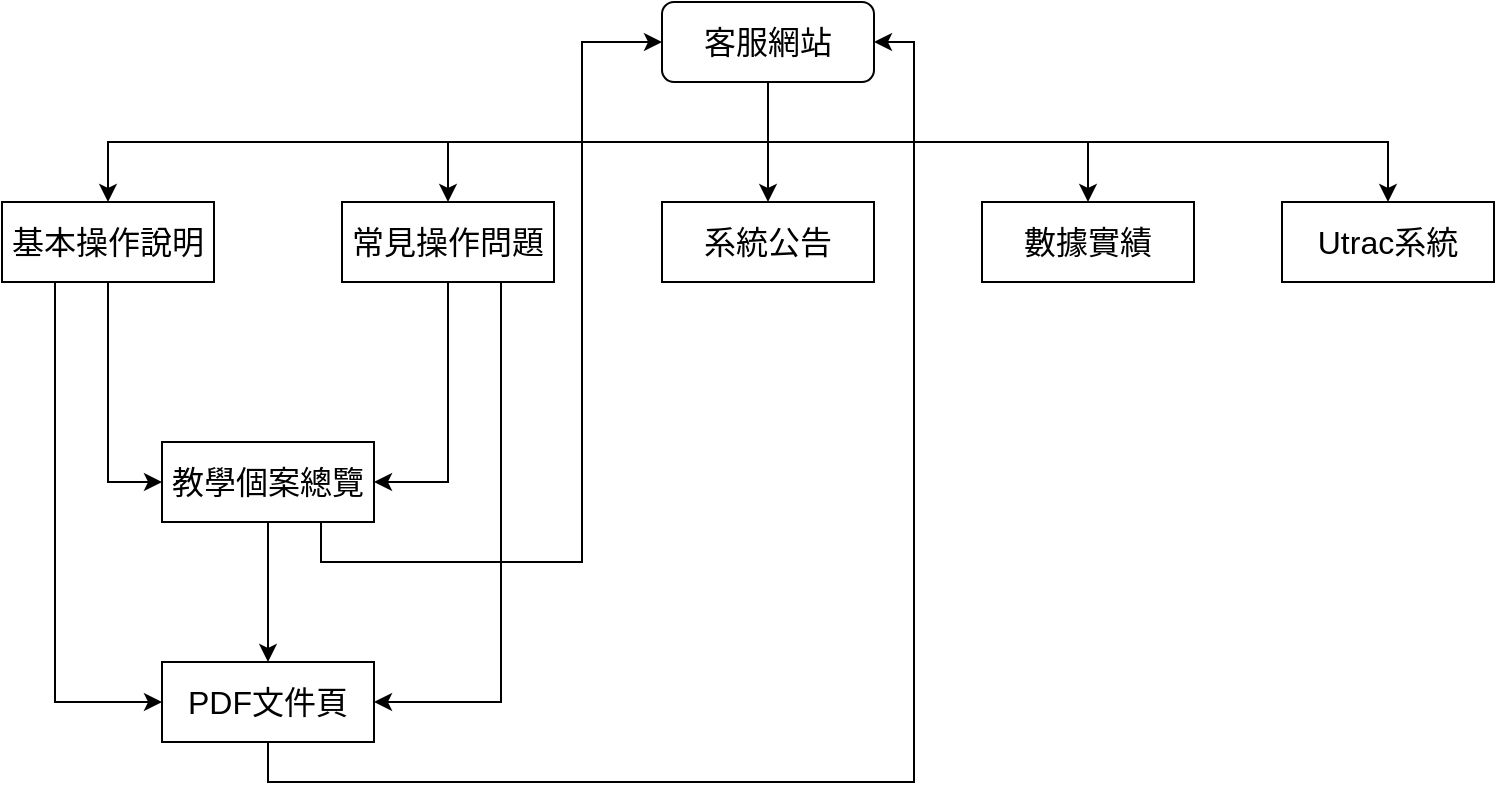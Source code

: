 <mxfile version="14.6.13" type="github" pages="3">
  <diagram id="bK70LEa8pTaSYF2jA3d7" name="Page-1">
    <mxGraphModel dx="1038" dy="564" grid="1" gridSize="10" guides="1" tooltips="1" connect="1" arrows="1" fold="1" page="1" pageScale="1" pageWidth="827" pageHeight="1169" math="0" shadow="0">
      <root>
        <mxCell id="0" />
        <mxCell id="1" parent="0" />
        <mxCell id="UIisKfBNjqdb2Amnbn5_-1" value="" style="edgeStyle=orthogonalEdgeStyle;rounded=0;orthogonalLoop=1;jettySize=auto;html=1;fontSize=16;" edge="1" parent="1" source="UIisKfBNjqdb2Amnbn5_-6" target="UIisKfBNjqdb2Amnbn5_-13">
          <mxGeometry relative="1" as="geometry" />
        </mxCell>
        <mxCell id="UIisKfBNjqdb2Amnbn5_-2" style="edgeStyle=orthogonalEdgeStyle;rounded=0;orthogonalLoop=1;jettySize=auto;html=1;exitX=0.5;exitY=1;exitDx=0;exitDy=0;entryX=0.5;entryY=0;entryDx=0;entryDy=0;fontSize=16;" edge="1" parent="1" source="UIisKfBNjqdb2Amnbn5_-6" target="UIisKfBNjqdb2Amnbn5_-9">
          <mxGeometry relative="1" as="geometry" />
        </mxCell>
        <mxCell id="UIisKfBNjqdb2Amnbn5_-3" style="edgeStyle=orthogonalEdgeStyle;rounded=0;orthogonalLoop=1;jettySize=auto;html=1;entryX=0.5;entryY=0;entryDx=0;entryDy=0;fontSize=16;" edge="1" parent="1" target="UIisKfBNjqdb2Amnbn5_-12">
          <mxGeometry relative="1" as="geometry">
            <mxPoint x="443" y="380" as="sourcePoint" />
            <Array as="points">
              <mxPoint x="443" y="410" />
              <mxPoint x="283" y="410" />
            </Array>
          </mxGeometry>
        </mxCell>
        <mxCell id="UIisKfBNjqdb2Amnbn5_-4" style="edgeStyle=orthogonalEdgeStyle;rounded=0;orthogonalLoop=1;jettySize=auto;html=1;exitX=0.5;exitY=1;exitDx=0;exitDy=0;entryX=0.5;entryY=0;entryDx=0;entryDy=0;fontSize=16;" edge="1" parent="1" source="UIisKfBNjqdb2Amnbn5_-6" target="UIisKfBNjqdb2Amnbn5_-14">
          <mxGeometry relative="1" as="geometry" />
        </mxCell>
        <mxCell id="UIisKfBNjqdb2Amnbn5_-5" style="edgeStyle=orthogonalEdgeStyle;rounded=0;orthogonalLoop=1;jettySize=auto;html=1;exitX=0.5;exitY=1;exitDx=0;exitDy=0;entryX=0.5;entryY=0;entryDx=0;entryDy=0;fontSize=16;" edge="1" parent="1" source="UIisKfBNjqdb2Amnbn5_-6" target="UIisKfBNjqdb2Amnbn5_-15">
          <mxGeometry relative="1" as="geometry" />
        </mxCell>
        <mxCell id="UIisKfBNjqdb2Amnbn5_-6" value="客服網站" style="rounded=1;whiteSpace=wrap;html=1;fontSize=16;" vertex="1" parent="1">
          <mxGeometry x="390" y="340" width="106" height="40" as="geometry" />
        </mxCell>
        <mxCell id="UIisKfBNjqdb2Amnbn5_-7" style="edgeStyle=orthogonalEdgeStyle;rounded=0;orthogonalLoop=1;jettySize=auto;html=1;exitX=0.5;exitY=1;exitDx=0;exitDy=0;entryX=0;entryY=0.5;entryDx=0;entryDy=0;fontSize=16;" edge="1" parent="1" source="UIisKfBNjqdb2Amnbn5_-9" target="UIisKfBNjqdb2Amnbn5_-18">
          <mxGeometry relative="1" as="geometry" />
        </mxCell>
        <mxCell id="UIisKfBNjqdb2Amnbn5_-8" style="edgeStyle=orthogonalEdgeStyle;rounded=0;orthogonalLoop=1;jettySize=auto;html=1;exitX=0.25;exitY=1;exitDx=0;exitDy=0;entryX=0;entryY=0.5;entryDx=0;entryDy=0;fontSize=16;" edge="1" parent="1" source="UIisKfBNjqdb2Amnbn5_-9" target="UIisKfBNjqdb2Amnbn5_-20">
          <mxGeometry relative="1" as="geometry" />
        </mxCell>
        <mxCell id="UIisKfBNjqdb2Amnbn5_-9" value="基本操作說明" style="rounded=1;whiteSpace=wrap;html=1;fontSize=16;arcSize=0;" vertex="1" parent="1">
          <mxGeometry x="60" y="440" width="106" height="40" as="geometry" />
        </mxCell>
        <mxCell id="UIisKfBNjqdb2Amnbn5_-10" style="edgeStyle=orthogonalEdgeStyle;rounded=0;orthogonalLoop=1;jettySize=auto;html=1;exitX=0.5;exitY=1;exitDx=0;exitDy=0;entryX=1;entryY=0.5;entryDx=0;entryDy=0;fontSize=16;" edge="1" parent="1" source="UIisKfBNjqdb2Amnbn5_-12" target="UIisKfBNjqdb2Amnbn5_-18">
          <mxGeometry relative="1" as="geometry" />
        </mxCell>
        <mxCell id="UIisKfBNjqdb2Amnbn5_-11" style="edgeStyle=orthogonalEdgeStyle;rounded=0;orthogonalLoop=1;jettySize=auto;html=1;exitX=0.75;exitY=1;exitDx=0;exitDy=0;entryX=1;entryY=0.5;entryDx=0;entryDy=0;fontSize=16;" edge="1" parent="1" source="UIisKfBNjqdb2Amnbn5_-12" target="UIisKfBNjqdb2Amnbn5_-20">
          <mxGeometry relative="1" as="geometry" />
        </mxCell>
        <mxCell id="UIisKfBNjqdb2Amnbn5_-12" value="常見操作問題" style="rounded=1;whiteSpace=wrap;html=1;fontSize=16;arcSize=0;" vertex="1" parent="1">
          <mxGeometry x="230" y="440" width="106" height="40" as="geometry" />
        </mxCell>
        <mxCell id="UIisKfBNjqdb2Amnbn5_-13" value="系統公告" style="rounded=1;whiteSpace=wrap;html=1;fontSize=16;arcSize=0;" vertex="1" parent="1">
          <mxGeometry x="390" y="440" width="106" height="40" as="geometry" />
        </mxCell>
        <mxCell id="UIisKfBNjqdb2Amnbn5_-14" value="數據實績" style="rounded=1;whiteSpace=wrap;html=1;fontSize=16;arcSize=0;" vertex="1" parent="1">
          <mxGeometry x="550" y="440" width="106" height="40" as="geometry" />
        </mxCell>
        <mxCell id="UIisKfBNjqdb2Amnbn5_-15" value="Utrac系統" style="rounded=1;whiteSpace=wrap;html=1;fontSize=16;arcSize=0;" vertex="1" parent="1">
          <mxGeometry x="700" y="440" width="106" height="40" as="geometry" />
        </mxCell>
        <mxCell id="UIisKfBNjqdb2Amnbn5_-16" style="edgeStyle=orthogonalEdgeStyle;rounded=0;orthogonalLoop=1;jettySize=auto;html=1;exitX=0.5;exitY=1;exitDx=0;exitDy=0;entryX=0.5;entryY=0;entryDx=0;entryDy=0;fontSize=16;" edge="1" parent="1" source="UIisKfBNjqdb2Amnbn5_-18" target="UIisKfBNjqdb2Amnbn5_-20">
          <mxGeometry relative="1" as="geometry" />
        </mxCell>
        <mxCell id="UIisKfBNjqdb2Amnbn5_-17" style="edgeStyle=orthogonalEdgeStyle;rounded=0;orthogonalLoop=1;jettySize=auto;html=1;exitX=0.75;exitY=1;exitDx=0;exitDy=0;entryX=0;entryY=0.5;entryDx=0;entryDy=0;fontSize=16;" edge="1" parent="1" source="UIisKfBNjqdb2Amnbn5_-18" target="UIisKfBNjqdb2Amnbn5_-6">
          <mxGeometry relative="1" as="geometry">
            <Array as="points">
              <mxPoint x="220" y="620" />
              <mxPoint x="350" y="620" />
              <mxPoint x="350" y="360" />
            </Array>
          </mxGeometry>
        </mxCell>
        <mxCell id="UIisKfBNjqdb2Amnbn5_-18" value="教學個案總覽" style="rounded=1;whiteSpace=wrap;html=1;fontSize=16;arcSize=0;" vertex="1" parent="1">
          <mxGeometry x="140" y="560" width="106" height="40" as="geometry" />
        </mxCell>
        <mxCell id="UIisKfBNjqdb2Amnbn5_-19" style="edgeStyle=orthogonalEdgeStyle;rounded=0;orthogonalLoop=1;jettySize=auto;html=1;exitX=0.5;exitY=1;exitDx=0;exitDy=0;entryX=1;entryY=0.5;entryDx=0;entryDy=0;fontSize=16;" edge="1" parent="1" source="UIisKfBNjqdb2Amnbn5_-20" target="UIisKfBNjqdb2Amnbn5_-6">
          <mxGeometry relative="1" as="geometry" />
        </mxCell>
        <mxCell id="UIisKfBNjqdb2Amnbn5_-20" value="PDF文件頁" style="rounded=1;whiteSpace=wrap;html=1;fontSize=16;arcSize=0;" vertex="1" parent="1">
          <mxGeometry x="140" y="670" width="106" height="40" as="geometry" />
        </mxCell>
      </root>
    </mxGraphModel>
  </diagram>
  <diagram name="V1架構" id="xat-Mu_vWtGQXRAsiRks">
    <mxGraphModel dx="1038" dy="564" grid="1" gridSize="10" guides="1" tooltips="1" connect="1" arrows="1" fold="1" page="1" pageScale="1" pageWidth="827" pageHeight="1169" math="0" shadow="0">
      <root>
        <mxCell id="NK_LnD1ayLO3b4Zm_uxt-0" />
        <mxCell id="NK_LnD1ayLO3b4Zm_uxt-1" parent="NK_LnD1ayLO3b4Zm_uxt-0" />
        <mxCell id="1ZGXb1lvuUT7SftnG_Mi-25" value="" style="edgeStyle=orthogonalEdgeStyle;rounded=0;orthogonalLoop=1;jettySize=auto;html=1;fontSize=16;" parent="NK_LnD1ayLO3b4Zm_uxt-1" source="NK_LnD1ayLO3b4Zm_uxt-3" target="1ZGXb1lvuUT7SftnG_Mi-2" edge="1">
          <mxGeometry relative="1" as="geometry" />
        </mxCell>
        <mxCell id="1ZGXb1lvuUT7SftnG_Mi-26" style="edgeStyle=orthogonalEdgeStyle;rounded=0;orthogonalLoop=1;jettySize=auto;html=1;exitX=0.5;exitY=1;exitDx=0;exitDy=0;entryX=0.5;entryY=0;entryDx=0;entryDy=0;fontSize=16;" parent="NK_LnD1ayLO3b4Zm_uxt-1" source="NK_LnD1ayLO3b4Zm_uxt-3" target="1ZGXb1lvuUT7SftnG_Mi-0" edge="1">
          <mxGeometry relative="1" as="geometry" />
        </mxCell>
        <mxCell id="1ZGXb1lvuUT7SftnG_Mi-27" style="edgeStyle=orthogonalEdgeStyle;rounded=0;orthogonalLoop=1;jettySize=auto;html=1;entryX=0.5;entryY=0;entryDx=0;entryDy=0;fontSize=16;" parent="NK_LnD1ayLO3b4Zm_uxt-1" target="1ZGXb1lvuUT7SftnG_Mi-1" edge="1">
          <mxGeometry relative="1" as="geometry">
            <mxPoint x="443" y="380" as="sourcePoint" />
            <Array as="points">
              <mxPoint x="443" y="410" />
              <mxPoint x="283" y="410" />
            </Array>
          </mxGeometry>
        </mxCell>
        <mxCell id="1ZGXb1lvuUT7SftnG_Mi-28" style="edgeStyle=orthogonalEdgeStyle;rounded=0;orthogonalLoop=1;jettySize=auto;html=1;exitX=0.5;exitY=1;exitDx=0;exitDy=0;entryX=0.5;entryY=0;entryDx=0;entryDy=0;fontSize=16;" parent="NK_LnD1ayLO3b4Zm_uxt-1" source="NK_LnD1ayLO3b4Zm_uxt-3" target="1ZGXb1lvuUT7SftnG_Mi-3" edge="1">
          <mxGeometry relative="1" as="geometry" />
        </mxCell>
        <mxCell id="1ZGXb1lvuUT7SftnG_Mi-29" style="edgeStyle=orthogonalEdgeStyle;rounded=0;orthogonalLoop=1;jettySize=auto;html=1;exitX=0.5;exitY=1;exitDx=0;exitDy=0;entryX=0.5;entryY=0;entryDx=0;entryDy=0;fontSize=16;" parent="NK_LnD1ayLO3b4Zm_uxt-1" source="NK_LnD1ayLO3b4Zm_uxt-3" target="1ZGXb1lvuUT7SftnG_Mi-4" edge="1">
          <mxGeometry relative="1" as="geometry" />
        </mxCell>
        <mxCell id="NK_LnD1ayLO3b4Zm_uxt-3" value="客服網站" style="rounded=1;whiteSpace=wrap;html=1;fontSize=16;" parent="NK_LnD1ayLO3b4Zm_uxt-1" vertex="1">
          <mxGeometry x="390" y="340" width="106" height="40" as="geometry" />
        </mxCell>
        <mxCell id="1ZGXb1lvuUT7SftnG_Mi-31" style="edgeStyle=orthogonalEdgeStyle;rounded=0;orthogonalLoop=1;jettySize=auto;html=1;exitX=0.5;exitY=1;exitDx=0;exitDy=0;entryX=0;entryY=0.5;entryDx=0;entryDy=0;fontSize=16;" parent="NK_LnD1ayLO3b4Zm_uxt-1" source="1ZGXb1lvuUT7SftnG_Mi-0" target="1ZGXb1lvuUT7SftnG_Mi-30" edge="1">
          <mxGeometry relative="1" as="geometry" />
        </mxCell>
        <mxCell id="1ZGXb1lvuUT7SftnG_Mi-37" style="edgeStyle=orthogonalEdgeStyle;rounded=0;orthogonalLoop=1;jettySize=auto;html=1;exitX=0.25;exitY=1;exitDx=0;exitDy=0;entryX=0;entryY=0.5;entryDx=0;entryDy=0;fontSize=16;" parent="NK_LnD1ayLO3b4Zm_uxt-1" source="1ZGXb1lvuUT7SftnG_Mi-0" target="1ZGXb1lvuUT7SftnG_Mi-33" edge="1">
          <mxGeometry relative="1" as="geometry" />
        </mxCell>
        <mxCell id="1ZGXb1lvuUT7SftnG_Mi-0" value="基本操作說明" style="rounded=1;whiteSpace=wrap;html=1;fontSize=16;arcSize=0;" parent="NK_LnD1ayLO3b4Zm_uxt-1" vertex="1">
          <mxGeometry x="60" y="440" width="106" height="40" as="geometry" />
        </mxCell>
        <mxCell id="1ZGXb1lvuUT7SftnG_Mi-32" style="edgeStyle=orthogonalEdgeStyle;rounded=0;orthogonalLoop=1;jettySize=auto;html=1;exitX=0.5;exitY=1;exitDx=0;exitDy=0;entryX=1;entryY=0.5;entryDx=0;entryDy=0;fontSize=16;" parent="NK_LnD1ayLO3b4Zm_uxt-1" source="1ZGXb1lvuUT7SftnG_Mi-1" target="1ZGXb1lvuUT7SftnG_Mi-30" edge="1">
          <mxGeometry relative="1" as="geometry" />
        </mxCell>
        <mxCell id="1ZGXb1lvuUT7SftnG_Mi-38" style="edgeStyle=orthogonalEdgeStyle;rounded=0;orthogonalLoop=1;jettySize=auto;html=1;exitX=0.75;exitY=1;exitDx=0;exitDy=0;entryX=1;entryY=0.5;entryDx=0;entryDy=0;fontSize=16;" parent="NK_LnD1ayLO3b4Zm_uxt-1" source="1ZGXb1lvuUT7SftnG_Mi-1" target="1ZGXb1lvuUT7SftnG_Mi-33" edge="1">
          <mxGeometry relative="1" as="geometry" />
        </mxCell>
        <mxCell id="1ZGXb1lvuUT7SftnG_Mi-1" value="常見操作問題" style="rounded=1;whiteSpace=wrap;html=1;fontSize=16;arcSize=0;" parent="NK_LnD1ayLO3b4Zm_uxt-1" vertex="1">
          <mxGeometry x="230" y="440" width="106" height="40" as="geometry" />
        </mxCell>
        <mxCell id="1ZGXb1lvuUT7SftnG_Mi-2" value="系統公告" style="rounded=1;whiteSpace=wrap;html=1;fontSize=16;arcSize=0;" parent="NK_LnD1ayLO3b4Zm_uxt-1" vertex="1">
          <mxGeometry x="390" y="440" width="106" height="40" as="geometry" />
        </mxCell>
        <mxCell id="1ZGXb1lvuUT7SftnG_Mi-3" value="數據實績" style="rounded=1;whiteSpace=wrap;html=1;fontSize=16;arcSize=0;" parent="NK_LnD1ayLO3b4Zm_uxt-1" vertex="1">
          <mxGeometry x="550" y="440" width="106" height="40" as="geometry" />
        </mxCell>
        <mxCell id="1ZGXb1lvuUT7SftnG_Mi-4" value="Utrac系統" style="rounded=1;whiteSpace=wrap;html=1;fontSize=16;arcSize=0;" parent="NK_LnD1ayLO3b4Zm_uxt-1" vertex="1">
          <mxGeometry x="700" y="440" width="106" height="40" as="geometry" />
        </mxCell>
        <mxCell id="1ZGXb1lvuUT7SftnG_Mi-34" style="edgeStyle=orthogonalEdgeStyle;rounded=0;orthogonalLoop=1;jettySize=auto;html=1;exitX=0.5;exitY=1;exitDx=0;exitDy=0;entryX=0.5;entryY=0;entryDx=0;entryDy=0;fontSize=16;" parent="NK_LnD1ayLO3b4Zm_uxt-1" source="1ZGXb1lvuUT7SftnG_Mi-30" target="1ZGXb1lvuUT7SftnG_Mi-33" edge="1">
          <mxGeometry relative="1" as="geometry" />
        </mxCell>
        <mxCell id="1ZGXb1lvuUT7SftnG_Mi-36" style="edgeStyle=orthogonalEdgeStyle;rounded=0;orthogonalLoop=1;jettySize=auto;html=1;exitX=0.75;exitY=1;exitDx=0;exitDy=0;entryX=0;entryY=0.5;entryDx=0;entryDy=0;fontSize=16;" parent="NK_LnD1ayLO3b4Zm_uxt-1" source="1ZGXb1lvuUT7SftnG_Mi-30" target="NK_LnD1ayLO3b4Zm_uxt-3" edge="1">
          <mxGeometry relative="1" as="geometry">
            <Array as="points">
              <mxPoint x="220" y="620" />
              <mxPoint x="350" y="620" />
              <mxPoint x="350" y="360" />
            </Array>
          </mxGeometry>
        </mxCell>
        <mxCell id="1ZGXb1lvuUT7SftnG_Mi-30" value="文件總覽" style="rounded=1;whiteSpace=wrap;html=1;fontSize=16;arcSize=0;" parent="NK_LnD1ayLO3b4Zm_uxt-1" vertex="1">
          <mxGeometry x="140" y="560" width="106" height="40" as="geometry" />
        </mxCell>
        <mxCell id="1ZGXb1lvuUT7SftnG_Mi-35" style="edgeStyle=orthogonalEdgeStyle;rounded=0;orthogonalLoop=1;jettySize=auto;html=1;exitX=0.5;exitY=1;exitDx=0;exitDy=0;entryX=1;entryY=0.5;entryDx=0;entryDy=0;fontSize=16;" parent="NK_LnD1ayLO3b4Zm_uxt-1" source="1ZGXb1lvuUT7SftnG_Mi-33" target="NK_LnD1ayLO3b4Zm_uxt-3" edge="1">
          <mxGeometry relative="1" as="geometry" />
        </mxCell>
        <mxCell id="1ZGXb1lvuUT7SftnG_Mi-33" value="PDF文件頁" style="rounded=1;whiteSpace=wrap;html=1;fontSize=16;arcSize=0;" parent="NK_LnD1ayLO3b4Zm_uxt-1" vertex="1">
          <mxGeometry x="140" y="670" width="106" height="40" as="geometry" />
        </mxCell>
        <mxCell id="QB9Qafex_bKBNdCspL0p-1" style="edgeStyle=orthogonalEdgeStyle;rounded=0;orthogonalLoop=1;jettySize=auto;html=1;exitX=0.5;exitY=1;exitDx=0;exitDy=0;entryX=0.5;entryY=0;entryDx=0;entryDy=0;fillColor=#f8cecc;strokeColor=#b85450;" parent="NK_LnD1ayLO3b4Zm_uxt-1" source="QB9Qafex_bKBNdCspL0p-0" target="NK_LnD1ayLO3b4Zm_uxt-3" edge="1">
          <mxGeometry relative="1" as="geometry" />
        </mxCell>
        <mxCell id="QB9Qafex_bKBNdCspL0p-2" style="edgeStyle=orthogonalEdgeStyle;rounded=0;orthogonalLoop=1;jettySize=auto;html=1;exitX=0;exitY=0.5;exitDx=0;exitDy=0;entryX=0.25;entryY=1;entryDx=0;entryDy=0;fillColor=#f8cecc;strokeColor=#b85450;" parent="NK_LnD1ayLO3b4Zm_uxt-1" source="QB9Qafex_bKBNdCspL0p-0" target="1ZGXb1lvuUT7SftnG_Mi-33" edge="1">
          <mxGeometry relative="1" as="geometry">
            <Array as="points">
              <mxPoint x="30" y="290" />
              <mxPoint x="30" y="730" />
              <mxPoint x="167" y="730" />
            </Array>
          </mxGeometry>
        </mxCell>
        <mxCell id="QB9Qafex_bKBNdCspL0p-0" value="&lt;div&gt;WebITR&lt;/div&gt;&lt;div&gt;小幫手&lt;/div&gt;" style="rounded=1;whiteSpace=wrap;html=1;fontSize=16;" parent="NK_LnD1ayLO3b4Zm_uxt-1" vertex="1">
          <mxGeometry x="390" y="270" width="106" height="40" as="geometry" />
        </mxCell>
      </root>
    </mxGraphModel>
  </diagram>
  <diagram id="YEdGIfADDMSXA9HclvnI" name="Page-3">
    <mxGraphModel dx="1038" dy="564" grid="1" gridSize="10" guides="1" tooltips="1" connect="1" arrows="1" fold="1" page="1" pageScale="1" pageWidth="827" pageHeight="1169" math="0" shadow="0">
      <root>
        <mxCell id="JhjHstdGSdgShTpdr1XO-0" />
        <mxCell id="JhjHstdGSdgShTpdr1XO-1" parent="JhjHstdGSdgShTpdr1XO-0" />
        <mxCell id="SRMEIvwDyurq1VHwNi14-11" style="edgeStyle=orthogonalEdgeStyle;rounded=0;orthogonalLoop=1;jettySize=auto;html=1;exitX=1;exitY=0.5;exitDx=0;exitDy=0;entryX=0;entryY=0.5;entryDx=0;entryDy=0;fontFamily=Helvetica;fontSize=19;" parent="JhjHstdGSdgShTpdr1XO-1" source="SRMEIvwDyurq1VHwNi14-1" target="SRMEIvwDyurq1VHwNi14-7" edge="1">
          <mxGeometry relative="1" as="geometry" />
        </mxCell>
        <mxCell id="SRMEIvwDyurq1VHwNi14-1" value="" style="ellipse;whiteSpace=wrap;html=1;" parent="JhjHstdGSdgShTpdr1XO-1" vertex="1">
          <mxGeometry x="280" y="150" width="20" height="20" as="geometry" />
        </mxCell>
        <mxCell id="SRMEIvwDyurq1VHwNi14-2" value="客服網站V1上線時程" style="text;html=1;resizable=0;autosize=1;align=center;verticalAlign=middle;points=[];fillColor=none;strokeColor=none;rounded=0;fontFamily=Helvetica;fontSize=19;" parent="JhjHstdGSdgShTpdr1XO-1" vertex="1">
          <mxGeometry x="40" y="40" width="190" height="30" as="geometry" />
        </mxCell>
        <mxCell id="SRMEIvwDyurq1VHwNi14-3" value="0521" style="text;html=1;resizable=0;autosize=1;align=center;verticalAlign=middle;points=[];fillColor=none;strokeColor=none;rounded=0;fontFamily=Helvetica;fontSize=19;" parent="JhjHstdGSdgShTpdr1XO-1" vertex="1">
          <mxGeometry x="260" y="170" width="60" height="30" as="geometry" />
        </mxCell>
        <mxCell id="SRMEIvwDyurq1VHwNi14-12" style="edgeStyle=orthogonalEdgeStyle;rounded=0;orthogonalLoop=1;jettySize=auto;html=1;exitX=1;exitY=0.5;exitDx=0;exitDy=0;entryX=0;entryY=0.5;entryDx=0;entryDy=0;fontFamily=Helvetica;fontSize=19;" parent="JhjHstdGSdgShTpdr1XO-1" source="SRMEIvwDyurq1VHwNi14-7" target="SRMEIvwDyurq1VHwNi14-9" edge="1">
          <mxGeometry relative="1" as="geometry" />
        </mxCell>
        <mxCell id="SRMEIvwDyurq1VHwNi14-7" value="" style="ellipse;whiteSpace=wrap;html=1;" parent="JhjHstdGSdgShTpdr1XO-1" vertex="1">
          <mxGeometry x="510" y="150" width="20" height="20" as="geometry" />
        </mxCell>
        <mxCell id="SRMEIvwDyurq1VHwNi14-8" value="0524" style="text;html=1;resizable=0;autosize=1;align=center;verticalAlign=middle;points=[];fillColor=none;strokeColor=none;rounded=0;fontFamily=Helvetica;fontSize=19;" parent="JhjHstdGSdgShTpdr1XO-1" vertex="1">
          <mxGeometry x="490" y="170" width="60" height="30" as="geometry" />
        </mxCell>
        <mxCell id="SRMEIvwDyurq1VHwNi14-9" value="" style="ellipse;whiteSpace=wrap;html=1;" parent="JhjHstdGSdgShTpdr1XO-1" vertex="1">
          <mxGeometry x="740" y="150" width="20" height="20" as="geometry" />
        </mxCell>
        <mxCell id="SRMEIvwDyurq1VHwNi14-10" value="0525" style="text;html=1;resizable=0;autosize=1;align=center;verticalAlign=middle;points=[];fillColor=none;strokeColor=none;rounded=0;fontFamily=Helvetica;fontSize=19;" parent="JhjHstdGSdgShTpdr1XO-1" vertex="1">
          <mxGeometry x="720" y="170" width="60" height="30" as="geometry" />
        </mxCell>
        <mxCell id="SRMEIvwDyurq1VHwNi14-15" style="edgeStyle=orthogonalEdgeStyle;rounded=0;orthogonalLoop=1;jettySize=auto;html=1;exitX=1;exitY=0.5;exitDx=0;exitDy=0;entryX=0;entryY=0.5;entryDx=0;entryDy=0;fontFamily=Helvetica;fontSize=19;" parent="JhjHstdGSdgShTpdr1XO-1" source="SRMEIvwDyurq1VHwNi14-13" target="SRMEIvwDyurq1VHwNi14-1" edge="1">
          <mxGeometry relative="1" as="geometry" />
        </mxCell>
        <mxCell id="SRMEIvwDyurq1VHwNi14-13" value="" style="ellipse;whiteSpace=wrap;html=1;" parent="JhjHstdGSdgShTpdr1XO-1" vertex="1">
          <mxGeometry x="60" y="150" width="20" height="20" as="geometry" />
        </mxCell>
        <mxCell id="SRMEIvwDyurq1VHwNi14-14" value="0520" style="text;html=1;resizable=0;autosize=1;align=center;verticalAlign=middle;points=[];fillColor=none;strokeColor=none;rounded=0;fontFamily=Helvetica;fontSize=19;" parent="JhjHstdGSdgShTpdr1XO-1" vertex="1">
          <mxGeometry x="40" y="170" width="60" height="30" as="geometry" />
        </mxCell>
        <mxCell id="SRMEIvwDyurq1VHwNi14-16" value="決議上線運作" style="text;html=1;resizable=0;autosize=1;align=center;verticalAlign=middle;points=[];fillColor=none;strokeColor=none;rounded=0;fontFamily=Helvetica;fontSize=19;" parent="JhjHstdGSdgShTpdr1XO-1" vertex="1">
          <mxGeometry x="5" y="215" width="130" height="30" as="geometry" />
        </mxCell>
        <mxCell id="SRMEIvwDyurq1VHwNi14-17" value="製作操作手冊" style="text;html=1;resizable=0;autosize=1;align=center;verticalAlign=middle;points=[];fillColor=none;strokeColor=none;rounded=0;fontFamily=Helvetica;fontSize=19;" parent="JhjHstdGSdgShTpdr1XO-1" vertex="1">
          <mxGeometry x="220" y="215" width="130" height="30" as="geometry" />
        </mxCell>
        <mxCell id="SRMEIvwDyurq1VHwNi14-18" value="&lt;div&gt;調整操作手冊&lt;/div&gt;&lt;div&gt;完成標題樣式調整&lt;/div&gt;&lt;div&gt;上版與資料設定&lt;/div&gt;&lt;div&gt;公告與發信通知設定&lt;br&gt;&lt;/div&gt;&lt;div&gt;&lt;br&gt;&lt;/div&gt;" style="text;html=1;resizable=0;autosize=1;align=center;verticalAlign=middle;points=[];fillColor=none;strokeColor=none;rounded=0;fontFamily=Helvetica;fontSize=19;" parent="JhjHstdGSdgShTpdr1XO-1" vertex="1">
          <mxGeometry x="425" y="215" width="190" height="120" as="geometry" />
        </mxCell>
        <mxCell id="SRMEIvwDyurq1VHwNi14-19" value="確認標題樣式工時" style="text;html=1;resizable=0;autosize=1;align=center;verticalAlign=middle;points=[];fillColor=none;strokeColor=none;rounded=0;fontFamily=Helvetica;fontSize=19;" parent="JhjHstdGSdgShTpdr1XO-1" vertex="1">
          <mxGeometry x="200" y="245" width="170" height="30" as="geometry" />
        </mxCell>
        <mxCell id="SRMEIvwDyurq1VHwNi14-20" value="確認上版設定工時" style="text;html=1;resizable=0;autosize=1;align=center;verticalAlign=middle;points=[];fillColor=none;strokeColor=none;rounded=0;fontFamily=Helvetica;fontSize=19;" parent="JhjHstdGSdgShTpdr1XO-1" vertex="1">
          <mxGeometry x="200" y="275" width="170" height="30" as="geometry" />
        </mxCell>
        <mxCell id="SRMEIvwDyurq1VHwNi14-21" value="上版運作" style="text;html=1;resizable=0;autosize=1;align=center;verticalAlign=middle;points=[];fillColor=none;strokeColor=none;rounded=0;fontFamily=Helvetica;fontSize=19;" parent="JhjHstdGSdgShTpdr1XO-1" vertex="1">
          <mxGeometry x="700" y="215" width="90" height="30" as="geometry" />
        </mxCell>
      </root>
    </mxGraphModel>
  </diagram>
</mxfile>
